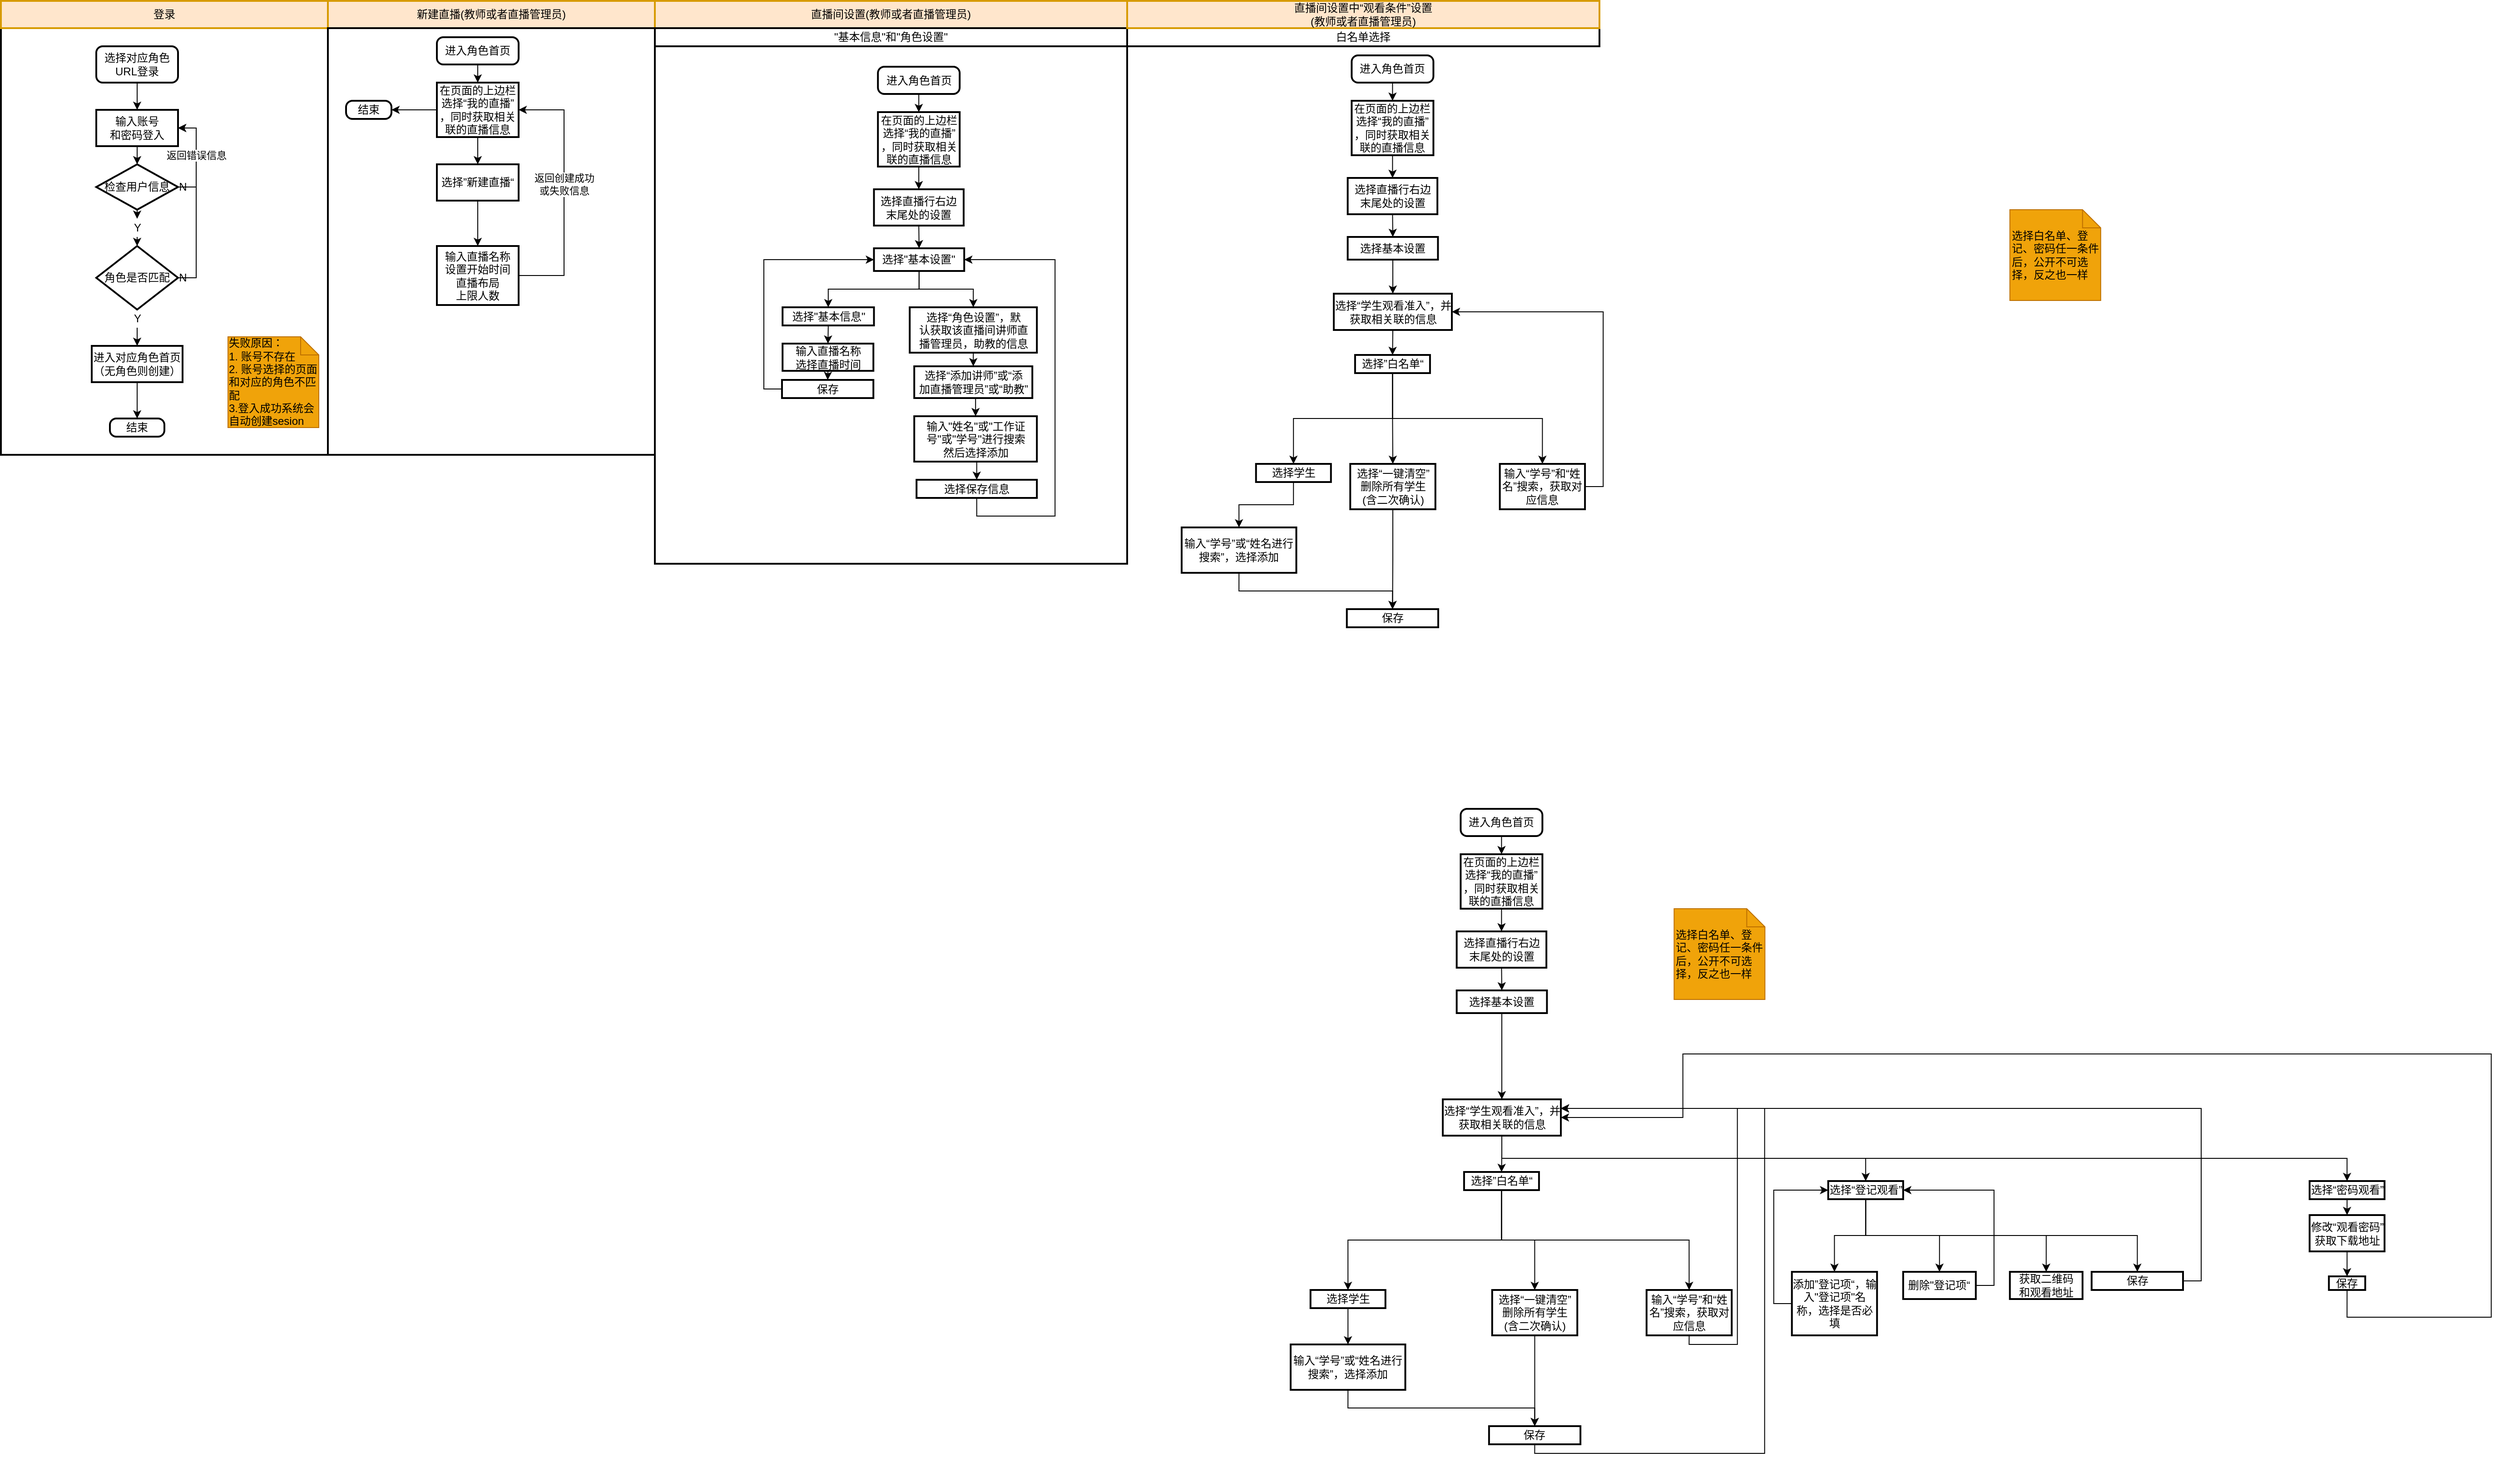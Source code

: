 <mxfile version="14.5.8" type="github">
  <diagram id="oA8IyKsF3Yx61ZeQC1-E" name="第 1 页">
    <mxGraphModel dx="2079" dy="1092" grid="1" gridSize="10" guides="1" tooltips="1" connect="1" arrows="0" fold="1" page="0" pageScale="1" pageWidth="827" pageHeight="1169" math="0" shadow="0">
      <root>
        <mxCell id="0" />
        <mxCell id="1" parent="0" />
        <mxCell id="wH8P1-acbnSa7T-rEP_i-134" value="" style="rounded=0;whiteSpace=wrap;html=1;absoluteArcSize=1;arcSize=14;strokeWidth=2;" parent="1" vertex="1">
          <mxGeometry x="-380" y="-150" width="360" height="470" as="geometry" />
        </mxCell>
        <mxCell id="wH8P1-acbnSa7T-rEP_i-136" value="登录" style="rounded=0;whiteSpace=wrap;html=1;absoluteArcSize=1;arcSize=14;strokeWidth=2;fillColor=#ffe6cc;strokeColor=#d79b00;" parent="1" vertex="1">
          <mxGeometry x="-380" y="-180" width="360" height="30" as="geometry" />
        </mxCell>
        <mxCell id="wH8P1-acbnSa7T-rEP_i-140" style="edgeStyle=orthogonalEdgeStyle;rounded=0;orthogonalLoop=1;jettySize=auto;html=1;exitX=0.5;exitY=1;exitDx=0;exitDy=0;" parent="1" source="wH8P1-acbnSa7T-rEP_i-137" target="wH8P1-acbnSa7T-rEP_i-139" edge="1">
          <mxGeometry relative="1" as="geometry" />
        </mxCell>
        <mxCell id="wH8P1-acbnSa7T-rEP_i-137" value="输入账号&lt;br&gt;和密码登入" style="rounded=0;whiteSpace=wrap;html=1;absoluteArcSize=1;arcSize=14;strokeWidth=2;" parent="1" vertex="1">
          <mxGeometry x="-275" y="-60" width="90" height="40" as="geometry" />
        </mxCell>
        <mxCell id="oK837pcb2hJOdp0-e3fJ-7" style="edgeStyle=orthogonalEdgeStyle;rounded=0;orthogonalLoop=1;jettySize=auto;html=1;exitX=0.5;exitY=1;exitDx=0;exitDy=0;exitPerimeter=0;entryX=0.5;entryY=0;entryDx=0;entryDy=0;entryPerimeter=0;" edge="1" parent="1" source="oK837pcb2hJOdp0-e3fJ-8" target="oK837pcb2hJOdp0-e3fJ-6">
          <mxGeometry relative="1" as="geometry" />
        </mxCell>
        <mxCell id="oK837pcb2hJOdp0-e3fJ-26" style="edgeStyle=orthogonalEdgeStyle;rounded=0;orthogonalLoop=1;jettySize=auto;html=1;exitX=1;exitY=0.5;exitDx=0;exitDy=0;exitPerimeter=0;entryX=1;entryY=0.5;entryDx=0;entryDy=0;" edge="1" parent="1" source="wH8P1-acbnSa7T-rEP_i-139" target="wH8P1-acbnSa7T-rEP_i-137">
          <mxGeometry relative="1" as="geometry" />
        </mxCell>
        <mxCell id="wH8P1-acbnSa7T-rEP_i-139" value="检查用户信息&lt;br&gt;" style="strokeWidth=2;html=1;shape=mxgraph.flowchart.decision;whiteSpace=wrap;rounded=0;" parent="1" vertex="1">
          <mxGeometry x="-275" width="90" height="50" as="geometry" />
        </mxCell>
        <mxCell id="oK837pcb2hJOdp0-e3fJ-11" style="edgeStyle=orthogonalEdgeStyle;rounded=0;orthogonalLoop=1;jettySize=auto;html=1;exitX=0.5;exitY=1;exitDx=0;exitDy=0;exitPerimeter=0;entryX=0.5;entryY=0;entryDx=0;entryDy=0;" edge="1" parent="1" source="oK837pcb2hJOdp0-e3fJ-12" target="oK837pcb2hJOdp0-e3fJ-10">
          <mxGeometry relative="1" as="geometry" />
        </mxCell>
        <mxCell id="oK837pcb2hJOdp0-e3fJ-24" style="edgeStyle=orthogonalEdgeStyle;rounded=0;orthogonalLoop=1;jettySize=auto;html=1;exitX=1;exitY=0.5;exitDx=0;exitDy=0;exitPerimeter=0;entryX=1;entryY=0.5;entryDx=0;entryDy=0;" edge="1" parent="1" source="oK837pcb2hJOdp0-e3fJ-6" target="wH8P1-acbnSa7T-rEP_i-137">
          <mxGeometry relative="1" as="geometry">
            <Array as="points">
              <mxPoint x="-165" y="125" />
              <mxPoint x="-165" y="-40" />
            </Array>
          </mxGeometry>
        </mxCell>
        <mxCell id="oK837pcb2hJOdp0-e3fJ-29" value="返回错误信息" style="edgeLabel;html=1;align=center;verticalAlign=middle;resizable=0;points=[];" vertex="1" connectable="0" parent="oK837pcb2hJOdp0-e3fJ-24">
          <mxGeometry x="0.512" relative="1" as="geometry">
            <mxPoint as="offset" />
          </mxGeometry>
        </mxCell>
        <mxCell id="oK837pcb2hJOdp0-e3fJ-6" value="角色是否匹配" style="strokeWidth=2;html=1;shape=mxgraph.flowchart.decision;whiteSpace=wrap;rounded=0;" vertex="1" parent="1">
          <mxGeometry x="-275" y="90" width="90" height="70" as="geometry" />
        </mxCell>
        <mxCell id="oK837pcb2hJOdp0-e3fJ-8" value="Y" style="text;html=1;resizable=0;autosize=1;align=center;verticalAlign=middle;points=[];fillColor=none;strokeColor=none;rounded=0;" vertex="1" parent="1">
          <mxGeometry x="-240" y="60" width="20" height="20" as="geometry" />
        </mxCell>
        <mxCell id="oK837pcb2hJOdp0-e3fJ-9" style="edgeStyle=orthogonalEdgeStyle;rounded=0;orthogonalLoop=1;jettySize=auto;html=1;exitX=0.5;exitY=1;exitDx=0;exitDy=0;exitPerimeter=0;entryX=0.5;entryY=0;entryDx=0;entryDy=0;entryPerimeter=0;" edge="1" parent="1" source="wH8P1-acbnSa7T-rEP_i-139" target="oK837pcb2hJOdp0-e3fJ-8">
          <mxGeometry relative="1" as="geometry">
            <mxPoint x="-230" y="50" as="sourcePoint" />
            <mxPoint x="-230" y="80" as="targetPoint" />
          </mxGeometry>
        </mxCell>
        <mxCell id="oK837pcb2hJOdp0-e3fJ-15" style="edgeStyle=orthogonalEdgeStyle;rounded=0;orthogonalLoop=1;jettySize=auto;html=1;exitX=0.5;exitY=1;exitDx=0;exitDy=0;entryX=0.5;entryY=0;entryDx=0;entryDy=0;" edge="1" parent="1" source="oK837pcb2hJOdp0-e3fJ-10" target="oK837pcb2hJOdp0-e3fJ-14">
          <mxGeometry relative="1" as="geometry" />
        </mxCell>
        <mxCell id="oK837pcb2hJOdp0-e3fJ-10" value="进入对应角色首页&lt;br&gt;（无角色则创建）" style="rounded=0;whiteSpace=wrap;html=1;absoluteArcSize=1;arcSize=14;strokeWidth=2;" vertex="1" parent="1">
          <mxGeometry x="-280" y="200" width="100" height="40" as="geometry" />
        </mxCell>
        <mxCell id="oK837pcb2hJOdp0-e3fJ-12" value="Y" style="text;html=1;resizable=0;autosize=1;align=center;verticalAlign=middle;points=[];fillColor=none;strokeColor=none;rounded=0;" vertex="1" parent="1">
          <mxGeometry x="-240" y="160" width="20" height="20" as="geometry" />
        </mxCell>
        <mxCell id="oK837pcb2hJOdp0-e3fJ-13" style="edgeStyle=orthogonalEdgeStyle;rounded=0;orthogonalLoop=1;jettySize=auto;html=1;exitX=0.5;exitY=1;exitDx=0;exitDy=0;exitPerimeter=0;entryX=0.5;entryY=0;entryDx=0;entryDy=0;" edge="1" parent="1" source="oK837pcb2hJOdp0-e3fJ-6" target="oK837pcb2hJOdp0-e3fJ-12">
          <mxGeometry relative="1" as="geometry">
            <mxPoint x="-230" y="160" as="sourcePoint" />
            <mxPoint x="-230" y="200" as="targetPoint" />
          </mxGeometry>
        </mxCell>
        <mxCell id="oK837pcb2hJOdp0-e3fJ-14" value="结束" style="rounded=1;whiteSpace=wrap;html=1;absoluteArcSize=1;arcSize=14;strokeWidth=2;" vertex="1" parent="1">
          <mxGeometry x="-260" y="280" width="60" height="20" as="geometry" />
        </mxCell>
        <mxCell id="oK837pcb2hJOdp0-e3fJ-19" style="edgeStyle=orthogonalEdgeStyle;rounded=0;orthogonalLoop=1;jettySize=auto;html=1;exitX=0.5;exitY=1;exitDx=0;exitDy=0;entryX=0.5;entryY=0;entryDx=0;entryDy=0;" edge="1" parent="1" source="oK837pcb2hJOdp0-e3fJ-18" target="wH8P1-acbnSa7T-rEP_i-137">
          <mxGeometry relative="1" as="geometry" />
        </mxCell>
        <mxCell id="oK837pcb2hJOdp0-e3fJ-18" value="选择对应角色&lt;br&gt;URL登录" style="rounded=1;whiteSpace=wrap;html=1;absoluteArcSize=1;arcSize=14;strokeWidth=2;" vertex="1" parent="1">
          <mxGeometry x="-275" y="-130" width="90" height="40" as="geometry" />
        </mxCell>
        <mxCell id="oK837pcb2hJOdp0-e3fJ-27" value="N" style="text;html=1;resizable=0;autosize=1;align=center;verticalAlign=middle;points=[];fillColor=none;strokeColor=none;rounded=0;" vertex="1" parent="1">
          <mxGeometry x="-190" y="115" width="20" height="20" as="geometry" />
        </mxCell>
        <mxCell id="oK837pcb2hJOdp0-e3fJ-28" value="N" style="text;html=1;resizable=0;autosize=1;align=center;verticalAlign=middle;points=[];fillColor=none;strokeColor=none;rounded=0;" vertex="1" parent="1">
          <mxGeometry x="-190" y="15" width="20" height="20" as="geometry" />
        </mxCell>
        <mxCell id="oK837pcb2hJOdp0-e3fJ-31" value="&lt;div style=&quot;text-align: left&quot;&gt;&lt;span style=&quot;color: rgb(0 , 0 , 0)&quot;&gt;失败原因：&lt;/span&gt;&lt;/div&gt;&lt;span style=&quot;color: rgb(0 , 0 , 0)&quot;&gt;&lt;div style=&quot;text-align: left&quot;&gt;&lt;span&gt;1. 账号不存在&lt;/span&gt;&lt;/div&gt;&lt;div style=&quot;text-align: left&quot;&gt;&lt;span&gt;2. 账号选择的页面和对应的角色不匹配&lt;/span&gt;&lt;/div&gt;&lt;div style=&quot;text-align: left&quot;&gt;&lt;span&gt;3.登入成功系统会自动创建sesion&lt;/span&gt;&lt;/div&gt;&lt;/span&gt;" style="shape=note;size=20;whiteSpace=wrap;html=1;rounded=1;fillColor=#f0a30a;strokeColor=#BD7000;fontColor=#ffffff;" vertex="1" parent="1">
          <mxGeometry x="-130" y="190" width="100" height="100" as="geometry" />
        </mxCell>
        <mxCell id="oK837pcb2hJOdp0-e3fJ-33" value="新建直播(教师或者直播管理员)" style="rounded=0;whiteSpace=wrap;html=1;absoluteArcSize=1;arcSize=14;strokeWidth=2;fillColor=#ffe6cc;strokeColor=#d79b00;" vertex="1" parent="1">
          <mxGeometry x="-20" y="-180" width="360" height="30" as="geometry" />
        </mxCell>
        <mxCell id="oK837pcb2hJOdp0-e3fJ-34" value="" style="rounded=0;whiteSpace=wrap;html=1;absoluteArcSize=1;arcSize=14;strokeWidth=2;" vertex="1" parent="1">
          <mxGeometry x="-20" y="-150" width="360" height="470" as="geometry" />
        </mxCell>
        <mxCell id="oK837pcb2hJOdp0-e3fJ-53" style="edgeStyle=orthogonalEdgeStyle;rounded=0;orthogonalLoop=1;jettySize=auto;html=1;exitX=0.5;exitY=1;exitDx=0;exitDy=0;entryX=0.5;entryY=0;entryDx=0;entryDy=0;" edge="1" parent="1" source="oK837pcb2hJOdp0-e3fJ-35" target="oK837pcb2hJOdp0-e3fJ-43">
          <mxGeometry relative="1" as="geometry" />
        </mxCell>
        <mxCell id="oK837pcb2hJOdp0-e3fJ-35" value="进入角色首页" style="rounded=1;whiteSpace=wrap;html=1;absoluteArcSize=1;arcSize=14;strokeWidth=2;" vertex="1" parent="1">
          <mxGeometry x="100" y="-140" width="90" height="30" as="geometry" />
        </mxCell>
        <mxCell id="oK837pcb2hJOdp0-e3fJ-39" style="edgeStyle=orthogonalEdgeStyle;rounded=0;orthogonalLoop=1;jettySize=auto;html=1;exitX=0.5;exitY=1;exitDx=0;exitDy=0;entryX=0.5;entryY=0;entryDx=0;entryDy=0;" edge="1" parent="1" source="oK837pcb2hJOdp0-e3fJ-36" target="oK837pcb2hJOdp0-e3fJ-38">
          <mxGeometry relative="1" as="geometry" />
        </mxCell>
        <mxCell id="oK837pcb2hJOdp0-e3fJ-36" value="选择”新建直播“" style="rounded=0;whiteSpace=wrap;html=1;absoluteArcSize=1;arcSize=14;strokeWidth=2;" vertex="1" parent="1">
          <mxGeometry x="100" width="90" height="40" as="geometry" />
        </mxCell>
        <mxCell id="oK837pcb2hJOdp0-e3fJ-54" style="edgeStyle=orthogonalEdgeStyle;rounded=0;orthogonalLoop=1;jettySize=auto;html=1;exitX=1;exitY=0.5;exitDx=0;exitDy=0;entryX=1;entryY=0.5;entryDx=0;entryDy=0;" edge="1" parent="1" source="oK837pcb2hJOdp0-e3fJ-38" target="oK837pcb2hJOdp0-e3fJ-43">
          <mxGeometry relative="1" as="geometry">
            <Array as="points">
              <mxPoint x="240" y="123" />
              <mxPoint x="240" y="-60" />
            </Array>
          </mxGeometry>
        </mxCell>
        <mxCell id="oK837pcb2hJOdp0-e3fJ-55" value="返回创建成功&lt;br&gt;或失败信息" style="edgeLabel;html=1;align=center;verticalAlign=middle;resizable=0;points=[];" vertex="1" connectable="0" parent="oK837pcb2hJOdp0-e3fJ-54">
          <mxGeometry x="0.07" relative="1" as="geometry">
            <mxPoint as="offset" />
          </mxGeometry>
        </mxCell>
        <mxCell id="oK837pcb2hJOdp0-e3fJ-38" value="输入直播名称&lt;br&gt;设置开始时间&lt;br&gt;直播布局&lt;br&gt;上限人数" style="rounded=0;whiteSpace=wrap;html=1;absoluteArcSize=1;arcSize=14;strokeWidth=2;" vertex="1" parent="1">
          <mxGeometry x="100" y="90" width="90" height="65" as="geometry" />
        </mxCell>
        <mxCell id="oK837pcb2hJOdp0-e3fJ-45" style="edgeStyle=orthogonalEdgeStyle;rounded=0;orthogonalLoop=1;jettySize=auto;html=1;exitX=0.5;exitY=1;exitDx=0;exitDy=0;entryX=0.5;entryY=0;entryDx=0;entryDy=0;" edge="1" parent="1" source="oK837pcb2hJOdp0-e3fJ-43" target="oK837pcb2hJOdp0-e3fJ-36">
          <mxGeometry relative="1" as="geometry" />
        </mxCell>
        <mxCell id="oK837pcb2hJOdp0-e3fJ-57" style="edgeStyle=orthogonalEdgeStyle;rounded=0;orthogonalLoop=1;jettySize=auto;html=1;exitX=0;exitY=0.5;exitDx=0;exitDy=0;entryX=1;entryY=0.5;entryDx=0;entryDy=0;" edge="1" parent="1" source="oK837pcb2hJOdp0-e3fJ-43" target="oK837pcb2hJOdp0-e3fJ-56">
          <mxGeometry relative="1" as="geometry" />
        </mxCell>
        <mxCell id="oK837pcb2hJOdp0-e3fJ-43" value="在页面的上边栏&lt;br&gt;选择“我的直播”&lt;br&gt;，同时获取相关联的直播信息" style="rounded=0;whiteSpace=wrap;html=1;absoluteArcSize=1;arcSize=14;strokeWidth=2;" vertex="1" parent="1">
          <mxGeometry x="100" y="-90" width="90" height="60" as="geometry" />
        </mxCell>
        <mxCell id="oK837pcb2hJOdp0-e3fJ-56" value="结束" style="rounded=1;whiteSpace=wrap;html=1;absoluteArcSize=1;arcSize=14;strokeWidth=2;" vertex="1" parent="1">
          <mxGeometry y="-70" width="50" height="20" as="geometry" />
        </mxCell>
        <mxCell id="oK837pcb2hJOdp0-e3fJ-58" value="直播间设置(教师或者直播管理员)" style="rounded=0;whiteSpace=wrap;html=1;absoluteArcSize=1;arcSize=14;strokeWidth=2;fillColor=#ffe6cc;strokeColor=#d79b00;" vertex="1" parent="1">
          <mxGeometry x="340" y="-180" width="520" height="30" as="geometry" />
        </mxCell>
        <mxCell id="oK837pcb2hJOdp0-e3fJ-59" value="" style="rounded=0;whiteSpace=wrap;html=1;absoluteArcSize=1;arcSize=14;strokeWidth=2;" vertex="1" parent="1">
          <mxGeometry x="340" y="-150" width="520" height="590" as="geometry" />
        </mxCell>
        <mxCell id="oK837pcb2hJOdp0-e3fJ-62" style="edgeStyle=orthogonalEdgeStyle;rounded=0;orthogonalLoop=1;jettySize=auto;html=1;exitX=0.5;exitY=1;exitDx=0;exitDy=0;entryX=0.5;entryY=0;entryDx=0;entryDy=0;" edge="1" parent="1" source="oK837pcb2hJOdp0-e3fJ-60" target="oK837pcb2hJOdp0-e3fJ-61">
          <mxGeometry relative="1" as="geometry" />
        </mxCell>
        <mxCell id="oK837pcb2hJOdp0-e3fJ-60" value="进入角色首页" style="rounded=1;whiteSpace=wrap;html=1;absoluteArcSize=1;arcSize=14;strokeWidth=2;" vertex="1" parent="1">
          <mxGeometry x="585.6" y="-107.5" width="90" height="30" as="geometry" />
        </mxCell>
        <mxCell id="oK837pcb2hJOdp0-e3fJ-64" style="edgeStyle=orthogonalEdgeStyle;rounded=0;orthogonalLoop=1;jettySize=auto;html=1;exitX=0.5;exitY=1;exitDx=0;exitDy=0;entryX=0.5;entryY=0;entryDx=0;entryDy=0;" edge="1" parent="1" source="oK837pcb2hJOdp0-e3fJ-61" target="oK837pcb2hJOdp0-e3fJ-63">
          <mxGeometry relative="1" as="geometry" />
        </mxCell>
        <mxCell id="oK837pcb2hJOdp0-e3fJ-61" value="在页面的上边栏&lt;br&gt;选择“我的直播”&lt;br&gt;，同时获取相关联的直播信息" style="rounded=0;whiteSpace=wrap;html=1;absoluteArcSize=1;arcSize=14;strokeWidth=2;" vertex="1" parent="1">
          <mxGeometry x="585.6" y="-57.5" width="90" height="60" as="geometry" />
        </mxCell>
        <mxCell id="oK837pcb2hJOdp0-e3fJ-66" style="edgeStyle=orthogonalEdgeStyle;rounded=0;orthogonalLoop=1;jettySize=auto;html=1;exitX=0.5;exitY=1;exitDx=0;exitDy=0;entryX=0.5;entryY=0;entryDx=0;entryDy=0;" edge="1" parent="1" source="oK837pcb2hJOdp0-e3fJ-63" target="oK837pcb2hJOdp0-e3fJ-65">
          <mxGeometry relative="1" as="geometry" />
        </mxCell>
        <mxCell id="oK837pcb2hJOdp0-e3fJ-63" value="选择直播行右边&lt;br&gt;末尾处的设置" style="rounded=0;whiteSpace=wrap;html=1;absoluteArcSize=1;arcSize=14;strokeWidth=2;" vertex="1" parent="1">
          <mxGeometry x="581.23" y="27.5" width="98.75" height="40" as="geometry" />
        </mxCell>
        <mxCell id="oK837pcb2hJOdp0-e3fJ-68" style="edgeStyle=orthogonalEdgeStyle;rounded=0;orthogonalLoop=1;jettySize=auto;html=1;exitX=0.5;exitY=1;exitDx=0;exitDy=0;entryX=0.5;entryY=0;entryDx=0;entryDy=0;" edge="1" parent="1" source="oK837pcb2hJOdp0-e3fJ-65" target="oK837pcb2hJOdp0-e3fJ-67">
          <mxGeometry relative="1" as="geometry" />
        </mxCell>
        <mxCell id="oK837pcb2hJOdp0-e3fJ-76" style="edgeStyle=orthogonalEdgeStyle;rounded=0;orthogonalLoop=1;jettySize=auto;html=1;exitX=0.5;exitY=1;exitDx=0;exitDy=0;entryX=0.5;entryY=0;entryDx=0;entryDy=0;" edge="1" parent="1" source="oK837pcb2hJOdp0-e3fJ-65" target="oK837pcb2hJOdp0-e3fJ-74">
          <mxGeometry relative="1" as="geometry" />
        </mxCell>
        <mxCell id="oK837pcb2hJOdp0-e3fJ-65" value="选择&quot;基本设置&quot;" style="rounded=0;whiteSpace=wrap;html=1;absoluteArcSize=1;arcSize=14;strokeWidth=2;" vertex="1" parent="1">
          <mxGeometry x="581.23" y="92.5" width="99.37" height="25" as="geometry" />
        </mxCell>
        <mxCell id="oK837pcb2hJOdp0-e3fJ-70" style="edgeStyle=orthogonalEdgeStyle;rounded=0;orthogonalLoop=1;jettySize=auto;html=1;exitX=0.5;exitY=1;exitDx=0;exitDy=0;entryX=0.5;entryY=0;entryDx=0;entryDy=0;" edge="1" parent="1" source="oK837pcb2hJOdp0-e3fJ-67" target="oK837pcb2hJOdp0-e3fJ-69">
          <mxGeometry relative="1" as="geometry" />
        </mxCell>
        <mxCell id="oK837pcb2hJOdp0-e3fJ-67" value="选择&quot;基本信息&quot;" style="rounded=0;whiteSpace=wrap;html=1;absoluteArcSize=1;arcSize=14;strokeWidth=2;" vertex="1" parent="1">
          <mxGeometry x="480.6" y="157.5" width="100.63" height="20" as="geometry" />
        </mxCell>
        <mxCell id="oK837pcb2hJOdp0-e3fJ-72" style="edgeStyle=orthogonalEdgeStyle;rounded=0;orthogonalLoop=1;jettySize=auto;html=1;exitX=0.5;exitY=1;exitDx=0;exitDy=0;entryX=0.5;entryY=0;entryDx=0;entryDy=0;" edge="1" parent="1" source="oK837pcb2hJOdp0-e3fJ-69" target="oK837pcb2hJOdp0-e3fJ-71">
          <mxGeometry relative="1" as="geometry" />
        </mxCell>
        <mxCell id="oK837pcb2hJOdp0-e3fJ-69" value="输入直播名称&lt;br&gt;选择直播时间" style="rounded=0;whiteSpace=wrap;html=1;absoluteArcSize=1;arcSize=14;strokeWidth=2;" vertex="1" parent="1">
          <mxGeometry x="480.6" y="197.5" width="100" height="30" as="geometry" />
        </mxCell>
        <mxCell id="oK837pcb2hJOdp0-e3fJ-73" style="edgeStyle=orthogonalEdgeStyle;rounded=0;orthogonalLoop=1;jettySize=auto;html=1;exitX=0;exitY=0.5;exitDx=0;exitDy=0;entryX=0;entryY=0.5;entryDx=0;entryDy=0;" edge="1" parent="1" source="oK837pcb2hJOdp0-e3fJ-71" target="oK837pcb2hJOdp0-e3fJ-65">
          <mxGeometry relative="1" as="geometry" />
        </mxCell>
        <mxCell id="oK837pcb2hJOdp0-e3fJ-71" value="保存" style="rounded=0;whiteSpace=wrap;html=1;absoluteArcSize=1;arcSize=14;strokeWidth=2;" vertex="1" parent="1">
          <mxGeometry x="479.97" y="237.5" width="100.63" height="20" as="geometry" />
        </mxCell>
        <mxCell id="oK837pcb2hJOdp0-e3fJ-79" style="edgeStyle=orthogonalEdgeStyle;rounded=0;orthogonalLoop=1;jettySize=auto;html=1;exitX=0.5;exitY=1;exitDx=0;exitDy=0;entryX=0.5;entryY=0;entryDx=0;entryDy=0;" edge="1" parent="1" source="oK837pcb2hJOdp0-e3fJ-74" target="oK837pcb2hJOdp0-e3fJ-78">
          <mxGeometry relative="1" as="geometry" />
        </mxCell>
        <mxCell id="oK837pcb2hJOdp0-e3fJ-74" value="选择“角色设置”，默&lt;br&gt;认获取该直播间讲师直&lt;br&gt;播管理员，助教的信息" style="rounded=0;whiteSpace=wrap;html=1;absoluteArcSize=1;arcSize=14;strokeWidth=2;" vertex="1" parent="1">
          <mxGeometry x="620.6" y="157.5" width="140" height="50" as="geometry" />
        </mxCell>
        <mxCell id="oK837pcb2hJOdp0-e3fJ-81" style="edgeStyle=orthogonalEdgeStyle;rounded=0;orthogonalLoop=1;jettySize=auto;html=1;exitX=0.5;exitY=1;exitDx=0;exitDy=0;entryX=0.5;entryY=0;entryDx=0;entryDy=0;" edge="1" parent="1" source="oK837pcb2hJOdp0-e3fJ-78" target="oK837pcb2hJOdp0-e3fJ-80">
          <mxGeometry relative="1" as="geometry" />
        </mxCell>
        <mxCell id="oK837pcb2hJOdp0-e3fJ-78" value="选择“添加讲师”或“添&lt;br&gt;加直播管理员”或“助教”" style="rounded=0;whiteSpace=wrap;html=1;absoluteArcSize=1;arcSize=14;strokeWidth=2;" vertex="1" parent="1">
          <mxGeometry x="625.6" y="222.5" width="130" height="35" as="geometry" />
        </mxCell>
        <mxCell id="oK837pcb2hJOdp0-e3fJ-83" style="edgeStyle=orthogonalEdgeStyle;rounded=0;orthogonalLoop=1;jettySize=auto;html=1;exitX=0.5;exitY=1;exitDx=0;exitDy=0;entryX=0.5;entryY=0;entryDx=0;entryDy=0;" edge="1" parent="1" source="oK837pcb2hJOdp0-e3fJ-80" target="oK837pcb2hJOdp0-e3fJ-82">
          <mxGeometry relative="1" as="geometry" />
        </mxCell>
        <mxCell id="oK837pcb2hJOdp0-e3fJ-80" value="输入&quot;姓名&quot;或&quot;工作证&lt;br&gt;号&quot;或&quot;学号&quot;进行搜索&lt;br&gt;然后选择添加" style="rounded=0;whiteSpace=wrap;html=1;absoluteArcSize=1;arcSize=14;strokeWidth=2;" vertex="1" parent="1">
          <mxGeometry x="625.6" y="277.5" width="135" height="50" as="geometry" />
        </mxCell>
        <mxCell id="oK837pcb2hJOdp0-e3fJ-84" style="edgeStyle=orthogonalEdgeStyle;rounded=0;orthogonalLoop=1;jettySize=auto;html=1;exitX=0.5;exitY=1;exitDx=0;exitDy=0;entryX=1;entryY=0.5;entryDx=0;entryDy=0;" edge="1" parent="1" source="oK837pcb2hJOdp0-e3fJ-82" target="oK837pcb2hJOdp0-e3fJ-65">
          <mxGeometry relative="1" as="geometry">
            <Array as="points">
              <mxPoint x="694.6" y="387.5" />
              <mxPoint x="780.6" y="387.5" />
              <mxPoint x="780.6" y="105.5" />
            </Array>
          </mxGeometry>
        </mxCell>
        <mxCell id="oK837pcb2hJOdp0-e3fJ-82" value="选择保存信息" style="rounded=0;whiteSpace=wrap;html=1;absoluteArcSize=1;arcSize=14;strokeWidth=2;" vertex="1" parent="1">
          <mxGeometry x="628.1" y="347.5" width="132.5" height="20" as="geometry" />
        </mxCell>
        <mxCell id="oK837pcb2hJOdp0-e3fJ-124" style="edgeStyle=orthogonalEdgeStyle;rounded=0;orthogonalLoop=1;jettySize=auto;html=1;exitX=0.5;exitY=1;exitDx=0;exitDy=0;entryX=0.5;entryY=0;entryDx=0;entryDy=0;" edge="1" parent="1" source="oK837pcb2hJOdp0-e3fJ-125" target="oK837pcb2hJOdp0-e3fJ-127">
          <mxGeometry relative="1" as="geometry" />
        </mxCell>
        <mxCell id="oK837pcb2hJOdp0-e3fJ-125" value="进入角色首页" style="rounded=1;whiteSpace=wrap;html=1;absoluteArcSize=1;arcSize=14;strokeWidth=2;" vertex="1" parent="1">
          <mxGeometry x="1107.19" y="-120" width="90" height="30" as="geometry" />
        </mxCell>
        <mxCell id="oK837pcb2hJOdp0-e3fJ-126" style="edgeStyle=orthogonalEdgeStyle;rounded=0;orthogonalLoop=1;jettySize=auto;html=1;exitX=0.5;exitY=1;exitDx=0;exitDy=0;entryX=0.5;entryY=0;entryDx=0;entryDy=0;" edge="1" parent="1" source="oK837pcb2hJOdp0-e3fJ-127" target="oK837pcb2hJOdp0-e3fJ-129">
          <mxGeometry relative="1" as="geometry" />
        </mxCell>
        <mxCell id="oK837pcb2hJOdp0-e3fJ-127" value="在页面的上边栏&lt;br&gt;选择“我的直播”&lt;br&gt;，同时获取相关联的直播信息" style="rounded=0;whiteSpace=wrap;html=1;absoluteArcSize=1;arcSize=14;strokeWidth=2;" vertex="1" parent="1">
          <mxGeometry x="1107.19" y="-70" width="90" height="60" as="geometry" />
        </mxCell>
        <mxCell id="oK837pcb2hJOdp0-e3fJ-128" style="edgeStyle=orthogonalEdgeStyle;rounded=0;orthogonalLoop=1;jettySize=auto;html=1;exitX=0.5;exitY=1;exitDx=0;exitDy=0;entryX=0.5;entryY=0;entryDx=0;entryDy=0;" edge="1" parent="1" source="oK837pcb2hJOdp0-e3fJ-129" target="oK837pcb2hJOdp0-e3fJ-133">
          <mxGeometry relative="1" as="geometry" />
        </mxCell>
        <mxCell id="oK837pcb2hJOdp0-e3fJ-129" value="选择直播行右边&lt;br&gt;末尾处的设置" style="rounded=0;whiteSpace=wrap;html=1;absoluteArcSize=1;arcSize=14;strokeWidth=2;" vertex="1" parent="1">
          <mxGeometry x="1102.82" y="15" width="98.75" height="40" as="geometry" />
        </mxCell>
        <mxCell id="oK837pcb2hJOdp0-e3fJ-132" style="edgeStyle=orthogonalEdgeStyle;rounded=0;orthogonalLoop=1;jettySize=auto;html=1;exitX=0.5;exitY=1;exitDx=0;exitDy=0;" edge="1" parent="1" source="oK837pcb2hJOdp0-e3fJ-133" target="oK837pcb2hJOdp0-e3fJ-145">
          <mxGeometry relative="1" as="geometry" />
        </mxCell>
        <mxCell id="oK837pcb2hJOdp0-e3fJ-133" value="选择基本设置" style="rounded=0;whiteSpace=wrap;html=1;absoluteArcSize=1;arcSize=14;strokeWidth=2;" vertex="1" parent="1">
          <mxGeometry x="1102.82" y="80" width="99.37" height="25" as="geometry" />
        </mxCell>
        <mxCell id="oK837pcb2hJOdp0-e3fJ-177" style="edgeStyle=orthogonalEdgeStyle;rounded=0;orthogonalLoop=1;jettySize=auto;html=1;exitX=0.5;exitY=1;exitDx=0;exitDy=0;entryX=0.5;entryY=0;entryDx=0;entryDy=0;" edge="1" parent="1" source="oK837pcb2hJOdp0-e3fJ-145" target="oK837pcb2hJOdp0-e3fJ-153">
          <mxGeometry relative="1" as="geometry" />
        </mxCell>
        <mxCell id="oK837pcb2hJOdp0-e3fJ-145" value="选择“学生观看准入”，并&lt;br&gt;获取相关联的信息" style="rounded=0;whiteSpace=wrap;html=1;absoluteArcSize=1;arcSize=14;strokeWidth=2;" vertex="1" parent="1">
          <mxGeometry x="1087.5" y="142.5" width="130" height="40" as="geometry" />
        </mxCell>
        <mxCell id="oK837pcb2hJOdp0-e3fJ-149" value="&lt;font color=&quot;#000000&quot;&gt;选择白名单、登记、密码任一条件后，公开不可选择，反之也一样&lt;/font&gt;" style="shape=note;size=20;whiteSpace=wrap;html=1;rounded=1;align=left;fillColor=#f0a30a;strokeColor=#BD7000;fontColor=#ffffff;" vertex="1" parent="1">
          <mxGeometry x="1831.87" y="50" width="100" height="100" as="geometry" />
        </mxCell>
        <mxCell id="oK837pcb2hJOdp0-e3fJ-150" style="edgeStyle=orthogonalEdgeStyle;rounded=0;orthogonalLoop=1;jettySize=auto;html=1;exitX=0.5;exitY=1;exitDx=0;exitDy=0;entryX=0.5;entryY=0;entryDx=0;entryDy=0;" edge="1" parent="1" source="oK837pcb2hJOdp0-e3fJ-153" target="oK837pcb2hJOdp0-e3fJ-155">
          <mxGeometry relative="1" as="geometry" />
        </mxCell>
        <mxCell id="oK837pcb2hJOdp0-e3fJ-151" style="edgeStyle=orthogonalEdgeStyle;rounded=0;orthogonalLoop=1;jettySize=auto;html=1;exitX=0.5;exitY=1;exitDx=0;exitDy=0;entryX=0.5;entryY=0;entryDx=0;entryDy=0;" edge="1" parent="1" source="oK837pcb2hJOdp0-e3fJ-153" target="oK837pcb2hJOdp0-e3fJ-159">
          <mxGeometry relative="1" as="geometry" />
        </mxCell>
        <mxCell id="oK837pcb2hJOdp0-e3fJ-152" style="edgeStyle=orthogonalEdgeStyle;rounded=0;orthogonalLoop=1;jettySize=auto;html=1;exitX=0.5;exitY=1;exitDx=0;exitDy=0;entryX=0.5;entryY=0;entryDx=0;entryDy=0;" edge="1" parent="1" source="oK837pcb2hJOdp0-e3fJ-153" target="oK837pcb2hJOdp0-e3fJ-161">
          <mxGeometry relative="1" as="geometry" />
        </mxCell>
        <mxCell id="oK837pcb2hJOdp0-e3fJ-153" value="选择”白名单“" style="rounded=0;whiteSpace=wrap;html=1;absoluteArcSize=1;arcSize=14;strokeWidth=2;" vertex="1" parent="1">
          <mxGeometry x="1110.94" y="210" width="82.5" height="20" as="geometry" />
        </mxCell>
        <mxCell id="oK837pcb2hJOdp0-e3fJ-154" style="edgeStyle=orthogonalEdgeStyle;rounded=0;orthogonalLoop=1;jettySize=auto;html=1;exitX=0.5;exitY=1;exitDx=0;exitDy=0;entryX=0.5;entryY=0;entryDx=0;entryDy=0;" edge="1" parent="1" source="oK837pcb2hJOdp0-e3fJ-155" target="oK837pcb2hJOdp0-e3fJ-157">
          <mxGeometry relative="1" as="geometry" />
        </mxCell>
        <mxCell id="oK837pcb2hJOdp0-e3fJ-155" value="选择学生" style="rounded=0;whiteSpace=wrap;html=1;absoluteArcSize=1;arcSize=14;strokeWidth=2;" vertex="1" parent="1">
          <mxGeometry x="1001.87" y="330" width="82.5" height="20" as="geometry" />
        </mxCell>
        <mxCell id="oK837pcb2hJOdp0-e3fJ-156" style="edgeStyle=orthogonalEdgeStyle;rounded=0;orthogonalLoop=1;jettySize=auto;html=1;exitX=0.5;exitY=1;exitDx=0;exitDy=0;entryX=0.5;entryY=0;entryDx=0;entryDy=0;" edge="1" parent="1" source="oK837pcb2hJOdp0-e3fJ-157" target="oK837pcb2hJOdp0-e3fJ-163">
          <mxGeometry relative="1" as="geometry" />
        </mxCell>
        <mxCell id="oK837pcb2hJOdp0-e3fJ-157" value="输入“学号”或“姓名进行&lt;br&gt;搜索”，选择添加" style="rounded=0;whiteSpace=wrap;html=1;absoluteArcSize=1;arcSize=14;strokeWidth=2;" vertex="1" parent="1">
          <mxGeometry x="920" y="400" width="126.25" height="50" as="geometry" />
        </mxCell>
        <mxCell id="oK837pcb2hJOdp0-e3fJ-158" style="edgeStyle=orthogonalEdgeStyle;rounded=0;orthogonalLoop=1;jettySize=auto;html=1;exitX=0.5;exitY=1;exitDx=0;exitDy=0;entryX=0.5;entryY=0;entryDx=0;entryDy=0;" edge="1" parent="1" source="oK837pcb2hJOdp0-e3fJ-159" target="oK837pcb2hJOdp0-e3fJ-163">
          <mxGeometry relative="1" as="geometry" />
        </mxCell>
        <mxCell id="oK837pcb2hJOdp0-e3fJ-159" value="选择“一键清空”&lt;br&gt;删除所有学生&lt;br&gt;(含二次确认)" style="rounded=0;whiteSpace=wrap;html=1;absoluteArcSize=1;arcSize=14;strokeWidth=2;" vertex="1" parent="1">
          <mxGeometry x="1105.63" y="330" width="93.75" height="50" as="geometry" />
        </mxCell>
        <mxCell id="oK837pcb2hJOdp0-e3fJ-238" style="edgeStyle=orthogonalEdgeStyle;rounded=0;orthogonalLoop=1;jettySize=auto;html=1;exitX=1;exitY=0.5;exitDx=0;exitDy=0;entryX=1;entryY=0.5;entryDx=0;entryDy=0;" edge="1" parent="1" source="oK837pcb2hJOdp0-e3fJ-161" target="oK837pcb2hJOdp0-e3fJ-145">
          <mxGeometry relative="1" as="geometry" />
        </mxCell>
        <mxCell id="oK837pcb2hJOdp0-e3fJ-161" value="输入“学号”和“姓&lt;br&gt;名”搜索，获取对&lt;br&gt;应信息" style="rounded=0;whiteSpace=wrap;html=1;absoluteArcSize=1;arcSize=14;strokeWidth=2;" vertex="1" parent="1">
          <mxGeometry x="1270.31" y="330" width="93.75" height="50" as="geometry" />
        </mxCell>
        <mxCell id="oK837pcb2hJOdp0-e3fJ-163" value="保存" style="rounded=0;whiteSpace=wrap;html=1;absoluteArcSize=1;arcSize=14;strokeWidth=2;" vertex="1" parent="1">
          <mxGeometry x="1101.87" y="490" width="100.63" height="20" as="geometry" />
        </mxCell>
        <mxCell id="oK837pcb2hJOdp0-e3fJ-174" value="&quot;基本信息&quot;和&quot;角色设置&quot;" style="rounded=0;whiteSpace=wrap;html=1;absoluteArcSize=1;arcSize=14;strokeWidth=2;" vertex="1" parent="1">
          <mxGeometry x="340" y="-150" width="520" height="20" as="geometry" />
        </mxCell>
        <mxCell id="oK837pcb2hJOdp0-e3fJ-175" value="白名单选择" style="rounded=0;whiteSpace=wrap;html=1;absoluteArcSize=1;arcSize=14;strokeWidth=2;" vertex="1" parent="1">
          <mxGeometry x="860" y="-150" width="520" height="20" as="geometry" />
        </mxCell>
        <mxCell id="oK837pcb2hJOdp0-e3fJ-192" value="直播间设置中“观看条件”设置&lt;br&gt;(教师或者直播管理员)" style="rounded=0;whiteSpace=wrap;html=1;absoluteArcSize=1;arcSize=14;strokeWidth=2;fillColor=#ffe6cc;strokeColor=#d79b00;" vertex="1" parent="1">
          <mxGeometry x="860" y="-180" width="520" height="30" as="geometry" />
        </mxCell>
        <mxCell id="oK837pcb2hJOdp0-e3fJ-193" style="edgeStyle=orthogonalEdgeStyle;rounded=0;orthogonalLoop=1;jettySize=auto;html=1;exitX=0.5;exitY=1;exitDx=0;exitDy=0;entryX=0.5;entryY=0;entryDx=0;entryDy=0;" edge="1" parent="1" source="oK837pcb2hJOdp0-e3fJ-194" target="oK837pcb2hJOdp0-e3fJ-196">
          <mxGeometry relative="1" as="geometry" />
        </mxCell>
        <mxCell id="oK837pcb2hJOdp0-e3fJ-194" value="进入角色首页" style="rounded=1;whiteSpace=wrap;html=1;absoluteArcSize=1;arcSize=14;strokeWidth=2;" vertex="1" parent="1">
          <mxGeometry x="1227.19" y="710" width="90" height="30" as="geometry" />
        </mxCell>
        <mxCell id="oK837pcb2hJOdp0-e3fJ-195" style="edgeStyle=orthogonalEdgeStyle;rounded=0;orthogonalLoop=1;jettySize=auto;html=1;exitX=0.5;exitY=1;exitDx=0;exitDy=0;entryX=0.5;entryY=0;entryDx=0;entryDy=0;" edge="1" parent="1" source="oK837pcb2hJOdp0-e3fJ-196" target="oK837pcb2hJOdp0-e3fJ-198">
          <mxGeometry relative="1" as="geometry" />
        </mxCell>
        <mxCell id="oK837pcb2hJOdp0-e3fJ-196" value="在页面的上边栏&lt;br&gt;选择“我的直播”&lt;br&gt;，同时获取相关联的直播信息" style="rounded=0;whiteSpace=wrap;html=1;absoluteArcSize=1;arcSize=14;strokeWidth=2;" vertex="1" parent="1">
          <mxGeometry x="1227.19" y="760" width="90" height="60" as="geometry" />
        </mxCell>
        <mxCell id="oK837pcb2hJOdp0-e3fJ-197" style="edgeStyle=orthogonalEdgeStyle;rounded=0;orthogonalLoop=1;jettySize=auto;html=1;exitX=0.5;exitY=1;exitDx=0;exitDy=0;entryX=0.5;entryY=0;entryDx=0;entryDy=0;" edge="1" parent="1" source="oK837pcb2hJOdp0-e3fJ-198" target="oK837pcb2hJOdp0-e3fJ-200">
          <mxGeometry relative="1" as="geometry" />
        </mxCell>
        <mxCell id="oK837pcb2hJOdp0-e3fJ-198" value="选择直播行右边&lt;br&gt;末尾处的设置" style="rounded=0;whiteSpace=wrap;html=1;absoluteArcSize=1;arcSize=14;strokeWidth=2;" vertex="1" parent="1">
          <mxGeometry x="1222.82" y="845" width="98.75" height="40" as="geometry" />
        </mxCell>
        <mxCell id="oK837pcb2hJOdp0-e3fJ-199" style="edgeStyle=orthogonalEdgeStyle;rounded=0;orthogonalLoop=1;jettySize=auto;html=1;exitX=0.5;exitY=1;exitDx=0;exitDy=0;" edge="1" parent="1" source="oK837pcb2hJOdp0-e3fJ-200" target="oK837pcb2hJOdp0-e3fJ-204">
          <mxGeometry relative="1" as="geometry" />
        </mxCell>
        <mxCell id="oK837pcb2hJOdp0-e3fJ-200" value="选择基本设置" style="rounded=0;whiteSpace=wrap;html=1;absoluteArcSize=1;arcSize=14;strokeWidth=2;" vertex="1" parent="1">
          <mxGeometry x="1222.82" y="910" width="99.37" height="25" as="geometry" />
        </mxCell>
        <mxCell id="oK837pcb2hJOdp0-e3fJ-201" style="edgeStyle=orthogonalEdgeStyle;rounded=0;orthogonalLoop=1;jettySize=auto;html=1;exitX=0.5;exitY=1;exitDx=0;exitDy=0;entryX=0.5;entryY=0;entryDx=0;entryDy=0;" edge="1" parent="1" source="oK837pcb2hJOdp0-e3fJ-204" target="oK837pcb2hJOdp0-e3fJ-209">
          <mxGeometry relative="1" as="geometry" />
        </mxCell>
        <mxCell id="oK837pcb2hJOdp0-e3fJ-202" style="edgeStyle=orthogonalEdgeStyle;rounded=0;orthogonalLoop=1;jettySize=auto;html=1;exitX=0.5;exitY=1;exitDx=0;exitDy=0;entryX=0.5;entryY=0;entryDx=0;entryDy=0;" edge="1" parent="1" source="oK837pcb2hJOdp0-e3fJ-204" target="oK837pcb2hJOdp0-e3fJ-224">
          <mxGeometry relative="1" as="geometry" />
        </mxCell>
        <mxCell id="oK837pcb2hJOdp0-e3fJ-203" style="edgeStyle=orthogonalEdgeStyle;rounded=0;orthogonalLoop=1;jettySize=auto;html=1;exitX=0.5;exitY=1;exitDx=0;exitDy=0;entryX=0.5;entryY=0;entryDx=0;entryDy=0;" edge="1" parent="1" source="oK837pcb2hJOdp0-e3fJ-204" target="oK837pcb2hJOdp0-e3fJ-233">
          <mxGeometry relative="1" as="geometry" />
        </mxCell>
        <mxCell id="oK837pcb2hJOdp0-e3fJ-204" value="选择“学生观看准入”，并&lt;br&gt;获取相关联的信息" style="rounded=0;whiteSpace=wrap;html=1;absoluteArcSize=1;arcSize=14;strokeWidth=2;" vertex="1" parent="1">
          <mxGeometry x="1207.5" y="1030" width="130" height="40" as="geometry" />
        </mxCell>
        <mxCell id="oK837pcb2hJOdp0-e3fJ-205" value="&lt;font color=&quot;#000000&quot;&gt;选择白名单、登记、密码任一条件后，公开不可选择，反之也一样&lt;/font&gt;" style="shape=note;size=20;whiteSpace=wrap;html=1;rounded=1;align=left;fillColor=#f0a30a;strokeColor=#BD7000;fontColor=#ffffff;" vertex="1" parent="1">
          <mxGeometry x="1462.19" y="820" width="100" height="100" as="geometry" />
        </mxCell>
        <mxCell id="oK837pcb2hJOdp0-e3fJ-206" style="edgeStyle=orthogonalEdgeStyle;rounded=0;orthogonalLoop=1;jettySize=auto;html=1;exitX=0.5;exitY=1;exitDx=0;exitDy=0;entryX=0.5;entryY=0;entryDx=0;entryDy=0;" edge="1" parent="1" source="oK837pcb2hJOdp0-e3fJ-209" target="oK837pcb2hJOdp0-e3fJ-211">
          <mxGeometry relative="1" as="geometry" />
        </mxCell>
        <mxCell id="oK837pcb2hJOdp0-e3fJ-207" style="edgeStyle=orthogonalEdgeStyle;rounded=0;orthogonalLoop=1;jettySize=auto;html=1;exitX=0.5;exitY=1;exitDx=0;exitDy=0;entryX=0.5;entryY=0;entryDx=0;entryDy=0;" edge="1" parent="1" source="oK837pcb2hJOdp0-e3fJ-209" target="oK837pcb2hJOdp0-e3fJ-215">
          <mxGeometry relative="1" as="geometry" />
        </mxCell>
        <mxCell id="oK837pcb2hJOdp0-e3fJ-208" style="edgeStyle=orthogonalEdgeStyle;rounded=0;orthogonalLoop=1;jettySize=auto;html=1;exitX=0.5;exitY=1;exitDx=0;exitDy=0;entryX=0.5;entryY=0;entryDx=0;entryDy=0;" edge="1" parent="1" source="oK837pcb2hJOdp0-e3fJ-209" target="oK837pcb2hJOdp0-e3fJ-217">
          <mxGeometry relative="1" as="geometry" />
        </mxCell>
        <mxCell id="oK837pcb2hJOdp0-e3fJ-209" value="选择”白名单“" style="rounded=0;whiteSpace=wrap;html=1;absoluteArcSize=1;arcSize=14;strokeWidth=2;" vertex="1" parent="1">
          <mxGeometry x="1230.94" y="1110" width="82.5" height="20" as="geometry" />
        </mxCell>
        <mxCell id="oK837pcb2hJOdp0-e3fJ-210" style="edgeStyle=orthogonalEdgeStyle;rounded=0;orthogonalLoop=1;jettySize=auto;html=1;exitX=0.5;exitY=1;exitDx=0;exitDy=0;entryX=0.5;entryY=0;entryDx=0;entryDy=0;" edge="1" parent="1" source="oK837pcb2hJOdp0-e3fJ-211" target="oK837pcb2hJOdp0-e3fJ-213">
          <mxGeometry relative="1" as="geometry" />
        </mxCell>
        <mxCell id="oK837pcb2hJOdp0-e3fJ-211" value="选择学生" style="rounded=0;whiteSpace=wrap;html=1;absoluteArcSize=1;arcSize=14;strokeWidth=2;" vertex="1" parent="1">
          <mxGeometry x="1061.87" y="1240" width="82.5" height="20" as="geometry" />
        </mxCell>
        <mxCell id="oK837pcb2hJOdp0-e3fJ-212" style="edgeStyle=orthogonalEdgeStyle;rounded=0;orthogonalLoop=1;jettySize=auto;html=1;exitX=0.5;exitY=1;exitDx=0;exitDy=0;entryX=0.5;entryY=0;entryDx=0;entryDy=0;" edge="1" parent="1" source="oK837pcb2hJOdp0-e3fJ-213" target="oK837pcb2hJOdp0-e3fJ-219">
          <mxGeometry relative="1" as="geometry" />
        </mxCell>
        <mxCell id="oK837pcb2hJOdp0-e3fJ-213" value="输入“学号”或“姓名进行&lt;br&gt;搜索”，选择添加" style="rounded=0;whiteSpace=wrap;html=1;absoluteArcSize=1;arcSize=14;strokeWidth=2;" vertex="1" parent="1">
          <mxGeometry x="1040" y="1300" width="126.25" height="50" as="geometry" />
        </mxCell>
        <mxCell id="oK837pcb2hJOdp0-e3fJ-214" style="edgeStyle=orthogonalEdgeStyle;rounded=0;orthogonalLoop=1;jettySize=auto;html=1;exitX=0.5;exitY=1;exitDx=0;exitDy=0;entryX=0.5;entryY=0;entryDx=0;entryDy=0;" edge="1" parent="1" source="oK837pcb2hJOdp0-e3fJ-215" target="oK837pcb2hJOdp0-e3fJ-219">
          <mxGeometry relative="1" as="geometry" />
        </mxCell>
        <mxCell id="oK837pcb2hJOdp0-e3fJ-215" value="选择“一键清空”&lt;br&gt;删除所有学生&lt;br&gt;(含二次确认)" style="rounded=0;whiteSpace=wrap;html=1;absoluteArcSize=1;arcSize=14;strokeWidth=2;" vertex="1" parent="1">
          <mxGeometry x="1261.87" y="1240" width="93.75" height="50" as="geometry" />
        </mxCell>
        <mxCell id="oK837pcb2hJOdp0-e3fJ-216" style="edgeStyle=orthogonalEdgeStyle;rounded=0;orthogonalLoop=1;jettySize=auto;html=1;exitX=0.5;exitY=1;exitDx=0;exitDy=0;entryX=1;entryY=0.25;entryDx=0;entryDy=0;" edge="1" parent="1" source="oK837pcb2hJOdp0-e3fJ-217" target="oK837pcb2hJOdp0-e3fJ-204">
          <mxGeometry relative="1" as="geometry">
            <Array as="points">
              <mxPoint x="1478.87" y="1300" />
              <mxPoint x="1531.87" y="1300" />
              <mxPoint x="1531.87" y="1040" />
            </Array>
          </mxGeometry>
        </mxCell>
        <mxCell id="oK837pcb2hJOdp0-e3fJ-217" value="输入“学号”和“姓&lt;br&gt;名”搜索，获取对&lt;br&gt;应信息" style="rounded=0;whiteSpace=wrap;html=1;absoluteArcSize=1;arcSize=14;strokeWidth=2;" vertex="1" parent="1">
          <mxGeometry x="1431.87" y="1240" width="93.75" height="50" as="geometry" />
        </mxCell>
        <mxCell id="oK837pcb2hJOdp0-e3fJ-218" style="edgeStyle=orthogonalEdgeStyle;rounded=0;orthogonalLoop=1;jettySize=auto;html=1;exitX=0.5;exitY=1;exitDx=0;exitDy=0;entryX=1;entryY=0.25;entryDx=0;entryDy=0;" edge="1" parent="1" source="oK837pcb2hJOdp0-e3fJ-219" target="oK837pcb2hJOdp0-e3fJ-204">
          <mxGeometry relative="1" as="geometry">
            <Array as="points">
              <mxPoint x="1308.87" y="1420" />
              <mxPoint x="1561.87" y="1420" />
              <mxPoint x="1561.87" y="1040" />
            </Array>
          </mxGeometry>
        </mxCell>
        <mxCell id="oK837pcb2hJOdp0-e3fJ-219" value="保存" style="rounded=0;whiteSpace=wrap;html=1;absoluteArcSize=1;arcSize=14;strokeWidth=2;" vertex="1" parent="1">
          <mxGeometry x="1258.43" y="1390" width="100.63" height="20" as="geometry" />
        </mxCell>
        <mxCell id="oK837pcb2hJOdp0-e3fJ-220" style="edgeStyle=orthogonalEdgeStyle;rounded=0;orthogonalLoop=1;jettySize=auto;html=1;exitX=0.5;exitY=1;exitDx=0;exitDy=0;entryX=0.5;entryY=0;entryDx=0;entryDy=0;" edge="1" parent="1" source="oK837pcb2hJOdp0-e3fJ-224" target="oK837pcb2hJOdp0-e3fJ-226">
          <mxGeometry relative="1" as="geometry" />
        </mxCell>
        <mxCell id="oK837pcb2hJOdp0-e3fJ-221" style="edgeStyle=orthogonalEdgeStyle;rounded=0;orthogonalLoop=1;jettySize=auto;html=1;exitX=0.5;exitY=1;exitDx=0;exitDy=0;entryX=0.5;entryY=0;entryDx=0;entryDy=0;" edge="1" parent="1" source="oK837pcb2hJOdp0-e3fJ-224" target="oK837pcb2hJOdp0-e3fJ-228">
          <mxGeometry relative="1" as="geometry" />
        </mxCell>
        <mxCell id="oK837pcb2hJOdp0-e3fJ-222" style="edgeStyle=orthogonalEdgeStyle;rounded=0;orthogonalLoop=1;jettySize=auto;html=1;exitX=0.5;exitY=1;exitDx=0;exitDy=0;" edge="1" parent="1" source="oK837pcb2hJOdp0-e3fJ-224" target="oK837pcb2hJOdp0-e3fJ-230">
          <mxGeometry relative="1" as="geometry" />
        </mxCell>
        <mxCell id="oK837pcb2hJOdp0-e3fJ-223" style="edgeStyle=orthogonalEdgeStyle;rounded=0;orthogonalLoop=1;jettySize=auto;html=1;exitX=0.5;exitY=1;exitDx=0;exitDy=0;entryX=0.5;entryY=0;entryDx=0;entryDy=0;" edge="1" parent="1" source="oK837pcb2hJOdp0-e3fJ-224" target="oK837pcb2hJOdp0-e3fJ-231">
          <mxGeometry relative="1" as="geometry" />
        </mxCell>
        <mxCell id="oK837pcb2hJOdp0-e3fJ-224" value="选择“登记观看”" style="rounded=0;whiteSpace=wrap;html=1;absoluteArcSize=1;arcSize=14;strokeWidth=2;" vertex="1" parent="1">
          <mxGeometry x="1631.87" y="1120" width="82.5" height="20" as="geometry" />
        </mxCell>
        <mxCell id="oK837pcb2hJOdp0-e3fJ-225" style="edgeStyle=orthogonalEdgeStyle;rounded=0;orthogonalLoop=1;jettySize=auto;html=1;exitX=0;exitY=0.5;exitDx=0;exitDy=0;entryX=0;entryY=0.5;entryDx=0;entryDy=0;" edge="1" parent="1" source="oK837pcb2hJOdp0-e3fJ-226" target="oK837pcb2hJOdp0-e3fJ-224">
          <mxGeometry relative="1" as="geometry" />
        </mxCell>
        <mxCell id="oK837pcb2hJOdp0-e3fJ-226" value="添加”登记项“，输入&quot;登记项&quot;名称，选择是否必&lt;br&gt;填" style="rounded=0;whiteSpace=wrap;html=1;absoluteArcSize=1;arcSize=14;strokeWidth=2;" vertex="1" parent="1">
          <mxGeometry x="1591.87" y="1220" width="93.75" height="70" as="geometry" />
        </mxCell>
        <mxCell id="oK837pcb2hJOdp0-e3fJ-227" style="edgeStyle=orthogonalEdgeStyle;rounded=0;orthogonalLoop=1;jettySize=auto;html=1;exitX=1;exitY=0.5;exitDx=0;exitDy=0;entryX=1;entryY=0.5;entryDx=0;entryDy=0;" edge="1" parent="1" source="oK837pcb2hJOdp0-e3fJ-228" target="oK837pcb2hJOdp0-e3fJ-224">
          <mxGeometry relative="1" as="geometry" />
        </mxCell>
        <mxCell id="oK837pcb2hJOdp0-e3fJ-228" value="删除&quot;登记项“" style="rounded=0;whiteSpace=wrap;html=1;absoluteArcSize=1;arcSize=14;strokeWidth=2;" vertex="1" parent="1">
          <mxGeometry x="1714.37" y="1220" width="80" height="30" as="geometry" />
        </mxCell>
        <mxCell id="oK837pcb2hJOdp0-e3fJ-229" style="edgeStyle=orthogonalEdgeStyle;rounded=0;orthogonalLoop=1;jettySize=auto;html=1;exitX=1;exitY=0.5;exitDx=0;exitDy=0;entryX=1;entryY=0.25;entryDx=0;entryDy=0;" edge="1" parent="1" source="oK837pcb2hJOdp0-e3fJ-230" target="oK837pcb2hJOdp0-e3fJ-204">
          <mxGeometry relative="1" as="geometry" />
        </mxCell>
        <mxCell id="oK837pcb2hJOdp0-e3fJ-230" value="保存" style="rounded=0;whiteSpace=wrap;html=1;absoluteArcSize=1;arcSize=14;strokeWidth=2;" vertex="1" parent="1">
          <mxGeometry x="1921.87" y="1220" width="100.63" height="20" as="geometry" />
        </mxCell>
        <mxCell id="oK837pcb2hJOdp0-e3fJ-231" value="获取二维码&lt;br&gt;和观看地址" style="rounded=0;whiteSpace=wrap;html=1;absoluteArcSize=1;arcSize=14;strokeWidth=2;" vertex="1" parent="1">
          <mxGeometry x="1831.87" y="1220" width="80" height="30" as="geometry" />
        </mxCell>
        <mxCell id="oK837pcb2hJOdp0-e3fJ-232" style="edgeStyle=orthogonalEdgeStyle;rounded=0;orthogonalLoop=1;jettySize=auto;html=1;exitX=0.5;exitY=1;exitDx=0;exitDy=0;entryX=0.5;entryY=0;entryDx=0;entryDy=0;" edge="1" parent="1" source="oK837pcb2hJOdp0-e3fJ-233" target="oK837pcb2hJOdp0-e3fJ-235">
          <mxGeometry relative="1" as="geometry" />
        </mxCell>
        <mxCell id="oK837pcb2hJOdp0-e3fJ-233" value="选择“密码观看”" style="rounded=0;whiteSpace=wrap;html=1;absoluteArcSize=1;arcSize=14;strokeWidth=2;" vertex="1" parent="1">
          <mxGeometry x="2161.87" y="1120" width="82.5" height="20" as="geometry" />
        </mxCell>
        <mxCell id="oK837pcb2hJOdp0-e3fJ-234" style="edgeStyle=orthogonalEdgeStyle;rounded=0;orthogonalLoop=1;jettySize=auto;html=1;exitX=0.5;exitY=1;exitDx=0;exitDy=0;entryX=0.5;entryY=0;entryDx=0;entryDy=0;" edge="1" parent="1" source="oK837pcb2hJOdp0-e3fJ-235" target="oK837pcb2hJOdp0-e3fJ-237">
          <mxGeometry relative="1" as="geometry" />
        </mxCell>
        <mxCell id="oK837pcb2hJOdp0-e3fJ-235" value="修改“观看密码”&lt;br&gt;获取下载地址" style="rounded=0;whiteSpace=wrap;html=1;absoluteArcSize=1;arcSize=14;strokeWidth=2;" vertex="1" parent="1">
          <mxGeometry x="2161.87" y="1157.5" width="82.5" height="40" as="geometry" />
        </mxCell>
        <mxCell id="oK837pcb2hJOdp0-e3fJ-236" style="edgeStyle=orthogonalEdgeStyle;rounded=0;orthogonalLoop=1;jettySize=auto;html=1;exitX=0.5;exitY=1;exitDx=0;exitDy=0;entryX=1;entryY=0.5;entryDx=0;entryDy=0;" edge="1" parent="1" source="oK837pcb2hJOdp0-e3fJ-237" target="oK837pcb2hJOdp0-e3fJ-204">
          <mxGeometry relative="1" as="geometry">
            <mxPoint x="1581.87" y="1000" as="targetPoint" />
            <Array as="points">
              <mxPoint x="2202.87" y="1270" />
              <mxPoint x="2361.87" y="1270" />
              <mxPoint x="2361.87" y="980" />
              <mxPoint x="1471.87" y="980" />
              <mxPoint x="1471.87" y="1050" />
            </Array>
          </mxGeometry>
        </mxCell>
        <mxCell id="oK837pcb2hJOdp0-e3fJ-237" value="保存" style="rounded=0;whiteSpace=wrap;html=1;absoluteArcSize=1;arcSize=14;strokeWidth=2;" vertex="1" parent="1">
          <mxGeometry x="2183.12" y="1225" width="40" height="15" as="geometry" />
        </mxCell>
      </root>
    </mxGraphModel>
  </diagram>
</mxfile>
